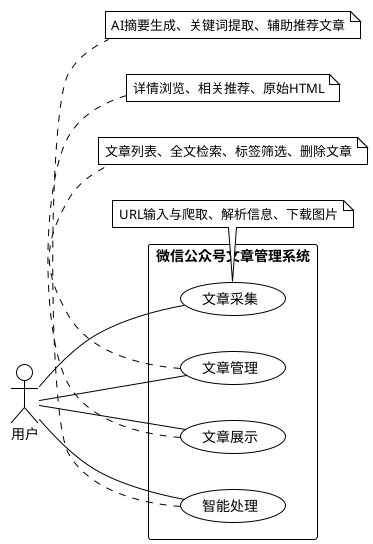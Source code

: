 @startuml
!theme plain
skinparam handwritten false
skinparam usecase {
  BackgroundColor white
  BorderColor black
  ArrowColor black
}

left to right direction
actor "用户" as User

rectangle "微信公众号文章管理系统" {
  ' 核心功能分组
  usecase "文章采集" as Crawl
  usecase "文章管理" as Manage
  usecase "文章展示" as View
  usecase "智能处理" as AI
  
  ' 直接关联用户与主要功能
  User -- Crawl
  User -- Manage
  User -- View
  User -- AI
}

note bottom of Crawl : URL输入与爬取、解析信息、下载图片
note bottom of Manage : 文章列表、全文检索、标签筛选、删除文章
note bottom of View : 详情浏览、相关推荐、原始HTML
note bottom of AI : AI摘要生成、关键词提取、辅助推荐文章
@enduml